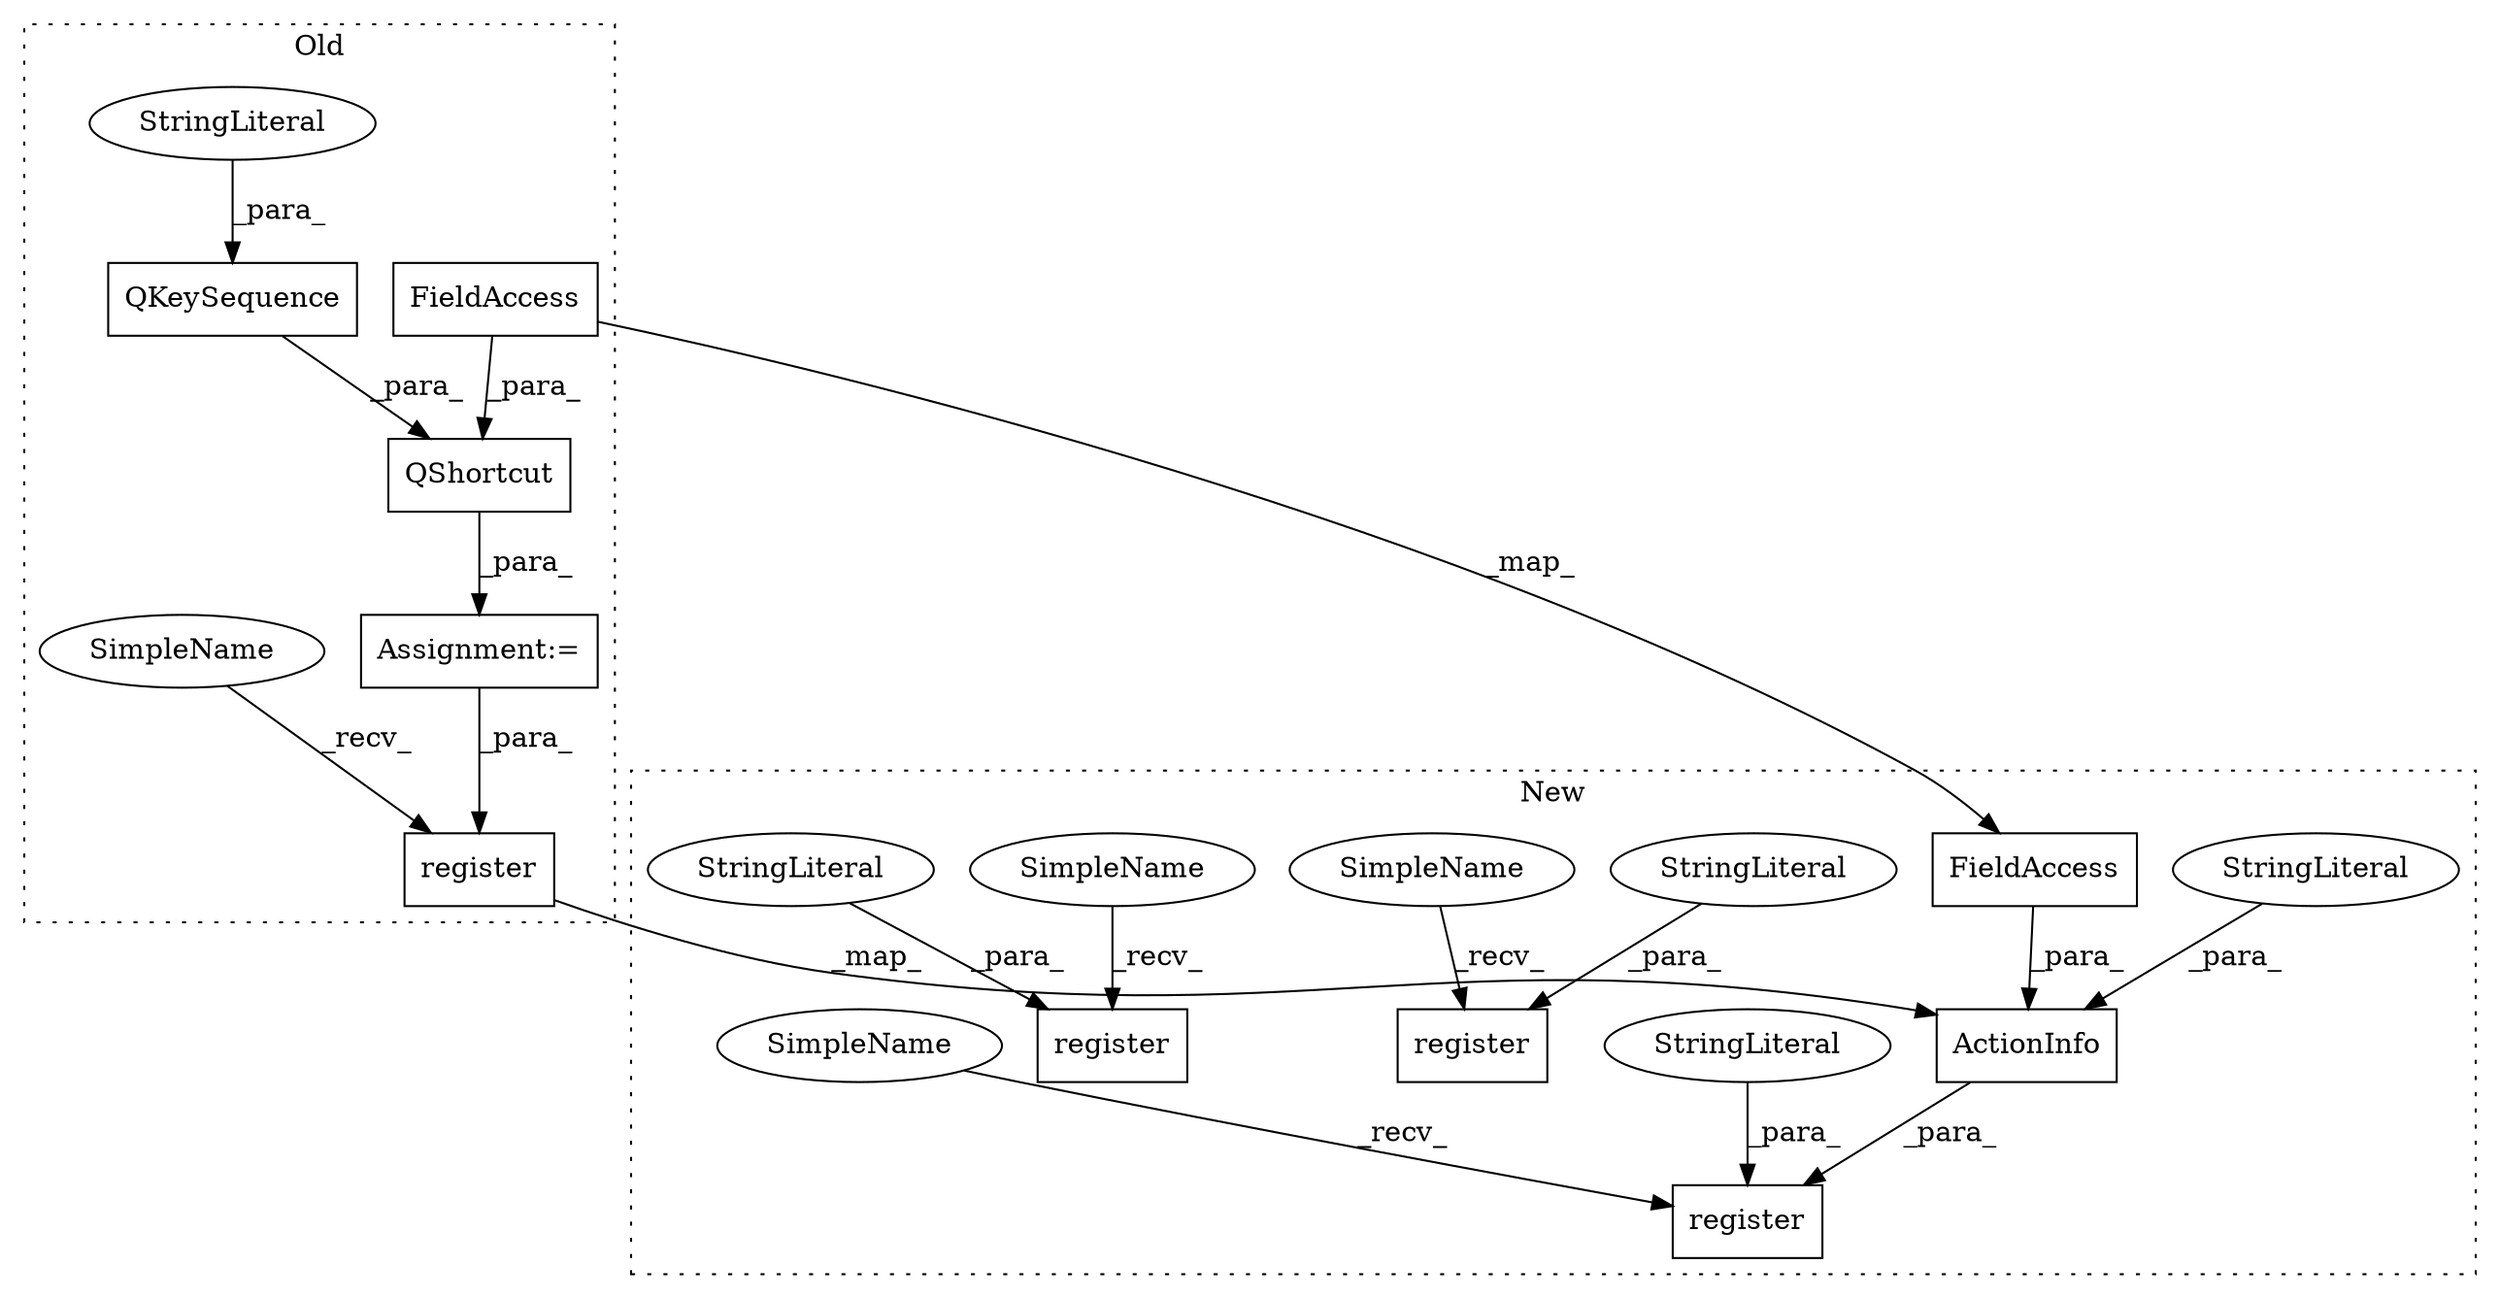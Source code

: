digraph G {
subgraph cluster0 {
1 [label="register" a="32" s="8834,8926" l="9,1" shape="box"];
3 [label="QShortcut" a="32" s="8712,8823" l="10,1" shape="box"];
4 [label="QKeySequence" a="32" s="8722,8738" l="13,1" shape="box"];
5 [label="StringLiteral" a="45" s="8735" l="3" shape="ellipse"];
6 [label="Assignment:=" a="7" s="8711" l="1" shape="box"];
8 [label="FieldAccess" a="22" s="8740" l="38" shape="box"];
16 [label="SimpleName" a="42" s="8830" l="3" shape="ellipse"];
label = "Old";
style="dotted";
}
subgraph cluster1 {
2 [label="ActionInfo" a="32" s="8705,8888" l="11,1" shape="box"];
7 [label="StringLiteral" a="45" s="8750" l="15" shape="ellipse"];
9 [label="FieldAccess" a="22" s="8811" l="38" shape="box"];
10 [label="register" a="32" s="8692,8889" l="9,1" shape="box"];
11 [label="register" a="32" s="8489,8681" l="9,1" shape="box"];
12 [label="StringLiteral" a="45" s="8701" l="3" shape="ellipse"];
13 [label="StringLiteral" a="45" s="8498" l="3" shape="ellipse"];
14 [label="register" a="32" s="8066,8259" l="9,1" shape="box"];
15 [label="StringLiteral" a="45" s="8075" l="3" shape="ellipse"];
17 [label="SimpleName" a="42" s="8062" l="3" shape="ellipse"];
18 [label="SimpleName" a="42" s="8485" l="3" shape="ellipse"];
19 [label="SimpleName" a="42" s="8688" l="3" shape="ellipse"];
label = "New";
style="dotted";
}
1 -> 2 [label="_map_"];
2 -> 10 [label="_para_"];
3 -> 6 [label="_para_"];
4 -> 3 [label="_para_"];
5 -> 4 [label="_para_"];
6 -> 1 [label="_para_"];
7 -> 2 [label="_para_"];
8 -> 3 [label="_para_"];
8 -> 9 [label="_map_"];
9 -> 2 [label="_para_"];
12 -> 10 [label="_para_"];
13 -> 11 [label="_para_"];
15 -> 14 [label="_para_"];
16 -> 1 [label="_recv_"];
17 -> 14 [label="_recv_"];
18 -> 11 [label="_recv_"];
19 -> 10 [label="_recv_"];
}